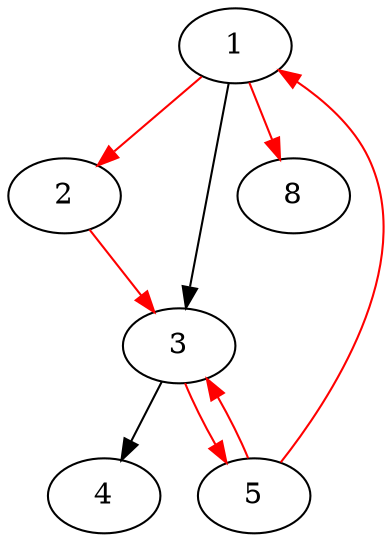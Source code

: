 strict digraph myGraph {
1
1 -> 2 [color = red]
1 -> 3
1 -> 8 [color = red]
2
2 -> 3 [color = red]
3
3 -> 4
3 -> 5 [color = red]
4
5
5 -> 3 [color = red]
5 -> 1 [color = red]
8
}